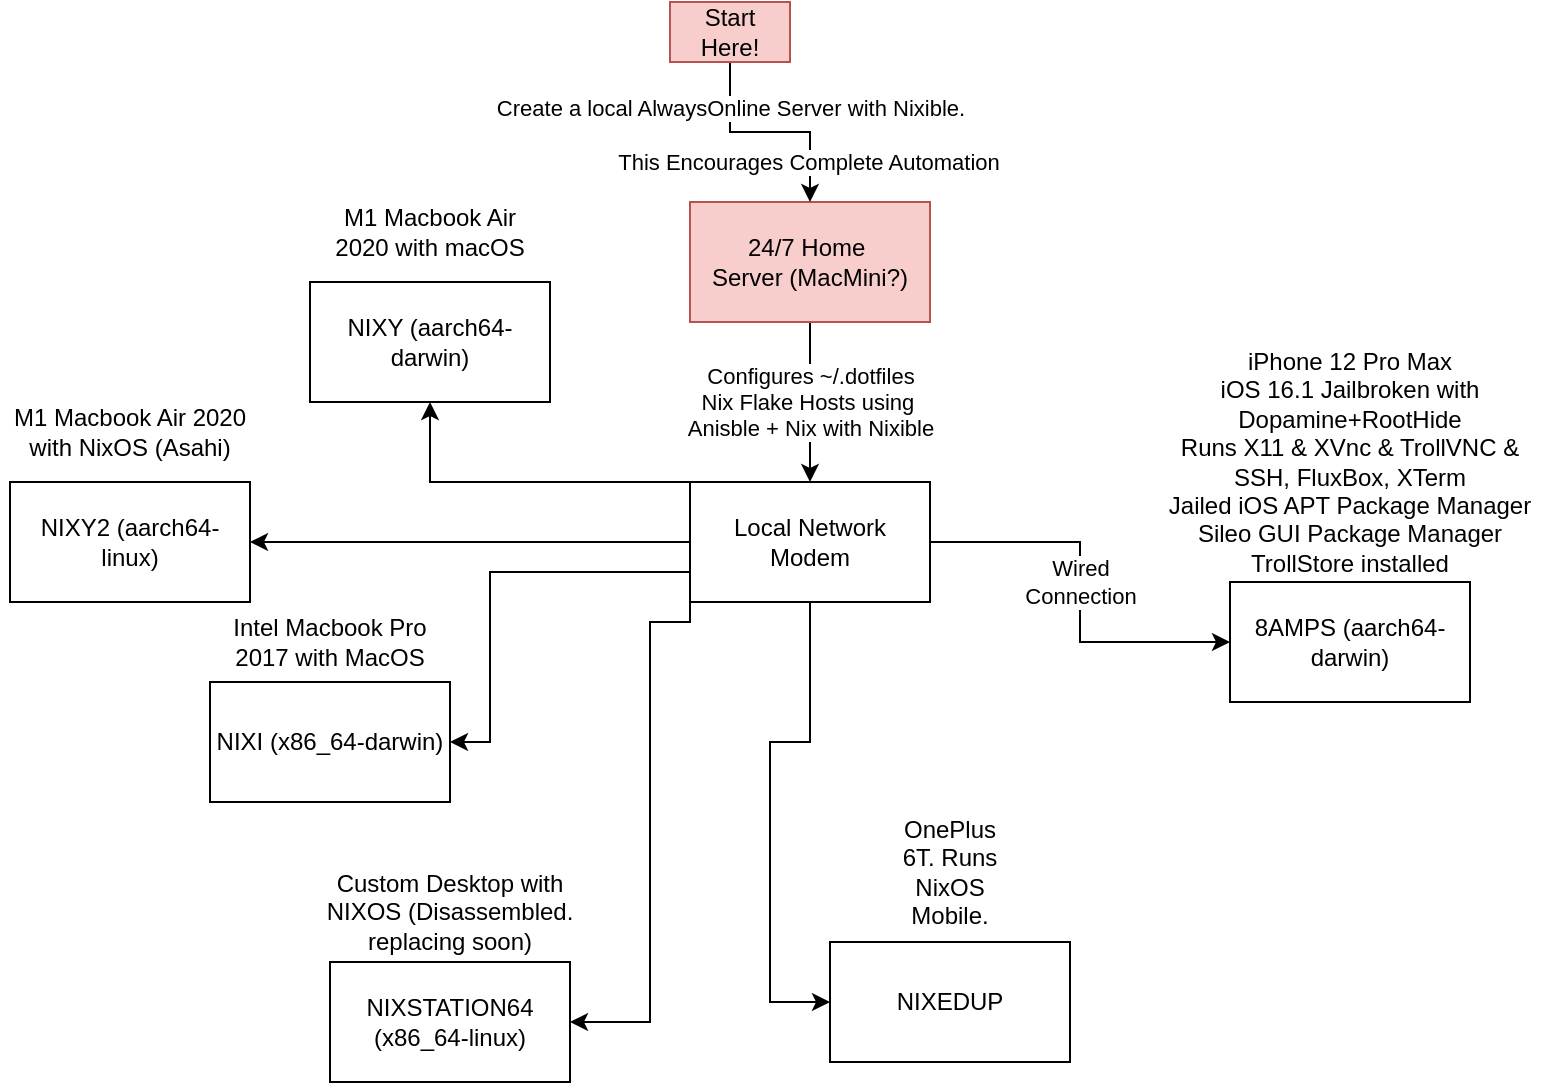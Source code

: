 <mxfile version="28.2.3">
  <diagram name="Page-1" id="A2PJj4b6LsWDSMQUGuEN">
    <mxGraphModel dx="1303" dy="312" grid="1" gridSize="10" guides="1" tooltips="1" connect="1" arrows="1" fold="1" page="1" pageScale="1" pageWidth="850" pageHeight="1100" math="0" shadow="0">
      <root>
        <mxCell id="0" />
        <mxCell id="1" parent="0" />
        <mxCell id="MtlewYbVIbxLeJqWz2Zs-9" style="edgeStyle=orthogonalEdgeStyle;rounded=0;orthogonalLoop=1;jettySize=auto;html=1;" edge="1" parent="1" source="MtlewYbVIbxLeJqWz2Zs-1" target="MtlewYbVIbxLeJqWz2Zs-8">
          <mxGeometry relative="1" as="geometry" />
        </mxCell>
        <mxCell id="MtlewYbVIbxLeJqWz2Zs-26" value="Configures ~/.dotfiles&lt;div&gt;Nix Flake Hosts using&amp;nbsp;&lt;/div&gt;&lt;div&gt;Anisble + Nix with Nixible&lt;/div&gt;" style="edgeLabel;html=1;align=center;verticalAlign=middle;resizable=0;points=[];" vertex="1" connectable="0" parent="MtlewYbVIbxLeJqWz2Zs-9">
          <mxGeometry x="-0.25" y="3" relative="1" as="geometry">
            <mxPoint x="-3" y="10" as="offset" />
          </mxGeometry>
        </mxCell>
        <mxCell id="MtlewYbVIbxLeJqWz2Zs-1" value="24/7 Home&amp;nbsp;&lt;div&gt;Server (MacMini?)&lt;/div&gt;" style="rounded=0;whiteSpace=wrap;html=1;fillColor=#f8cecc;strokeColor=#b85450;" vertex="1" parent="1">
          <mxGeometry x="230" y="130" width="120" height="60" as="geometry" />
        </mxCell>
        <mxCell id="MtlewYbVIbxLeJqWz2Zs-11" value="" style="edgeStyle=orthogonalEdgeStyle;rounded=0;orthogonalLoop=1;jettySize=auto;html=1;" edge="1" parent="1" source="MtlewYbVIbxLeJqWz2Zs-8" target="MtlewYbVIbxLeJqWz2Zs-10">
          <mxGeometry relative="1" as="geometry" />
        </mxCell>
        <mxCell id="MtlewYbVIbxLeJqWz2Zs-23" value="Wired&lt;div&gt;Connection&lt;/div&gt;" style="edgeLabel;html=1;align=center;verticalAlign=middle;resizable=0;points=[];" vertex="1" connectable="0" parent="MtlewYbVIbxLeJqWz2Zs-11">
          <mxGeometry x="-0.15" y="-1" relative="1" as="geometry">
            <mxPoint x="1" y="10" as="offset" />
          </mxGeometry>
        </mxCell>
        <mxCell id="MtlewYbVIbxLeJqWz2Zs-13" value="" style="edgeStyle=orthogonalEdgeStyle;rounded=0;orthogonalLoop=1;jettySize=auto;html=1;" edge="1" parent="1" source="MtlewYbVIbxLeJqWz2Zs-8" target="MtlewYbVIbxLeJqWz2Zs-12">
          <mxGeometry relative="1" as="geometry">
            <Array as="points">
              <mxPoint x="100" y="270" />
            </Array>
          </mxGeometry>
        </mxCell>
        <mxCell id="MtlewYbVIbxLeJqWz2Zs-18" style="edgeStyle=orthogonalEdgeStyle;rounded=0;orthogonalLoop=1;jettySize=auto;html=1;exitX=0;exitY=0.75;exitDx=0;exitDy=0;entryX=1;entryY=0.5;entryDx=0;entryDy=0;" edge="1" parent="1" source="MtlewYbVIbxLeJqWz2Zs-8" target="MtlewYbVIbxLeJqWz2Zs-17">
          <mxGeometry relative="1" as="geometry">
            <Array as="points">
              <mxPoint x="130" y="315" />
              <mxPoint x="130" y="400" />
            </Array>
          </mxGeometry>
        </mxCell>
        <mxCell id="MtlewYbVIbxLeJqWz2Zs-20" style="edgeStyle=orthogonalEdgeStyle;rounded=0;orthogonalLoop=1;jettySize=auto;html=1;exitX=0;exitY=1;exitDx=0;exitDy=0;entryX=1;entryY=0.5;entryDx=0;entryDy=0;" edge="1" parent="1" source="MtlewYbVIbxLeJqWz2Zs-8" target="MtlewYbVIbxLeJqWz2Zs-19">
          <mxGeometry relative="1" as="geometry">
            <Array as="points">
              <mxPoint x="230" y="340" />
              <mxPoint x="210" y="340" />
              <mxPoint x="210" y="540" />
            </Array>
          </mxGeometry>
        </mxCell>
        <mxCell id="MtlewYbVIbxLeJqWz2Zs-22" style="edgeStyle=orthogonalEdgeStyle;rounded=0;orthogonalLoop=1;jettySize=auto;html=1;" edge="1" parent="1" source="MtlewYbVIbxLeJqWz2Zs-8" target="MtlewYbVIbxLeJqWz2Zs-21">
          <mxGeometry relative="1" as="geometry">
            <Array as="points">
              <mxPoint x="290" y="400" />
              <mxPoint x="270" y="400" />
              <mxPoint x="270" y="530" />
            </Array>
          </mxGeometry>
        </mxCell>
        <mxCell id="MtlewYbVIbxLeJqWz2Zs-33" style="edgeStyle=orthogonalEdgeStyle;rounded=0;orthogonalLoop=1;jettySize=auto;html=1;exitX=0;exitY=0.5;exitDx=0;exitDy=0;entryX=1;entryY=0.5;entryDx=0;entryDy=0;" edge="1" parent="1" source="MtlewYbVIbxLeJqWz2Zs-8" target="MtlewYbVIbxLeJqWz2Zs-16">
          <mxGeometry relative="1" as="geometry" />
        </mxCell>
        <mxCell id="MtlewYbVIbxLeJqWz2Zs-8" value="Local Network Modem" style="rounded=0;whiteSpace=wrap;html=1;" vertex="1" parent="1">
          <mxGeometry x="230" y="270" width="120" height="60" as="geometry" />
        </mxCell>
        <mxCell id="MtlewYbVIbxLeJqWz2Zs-10" value="8AMPS (aarch64-darwin)" style="rounded=0;whiteSpace=wrap;html=1;" vertex="1" parent="1">
          <mxGeometry x="500" y="320" width="120" height="60" as="geometry" />
        </mxCell>
        <mxCell id="MtlewYbVIbxLeJqWz2Zs-12" value="NIXY (aarch64-darwin)" style="rounded=0;whiteSpace=wrap;html=1;" vertex="1" parent="1">
          <mxGeometry x="40" y="170" width="120" height="60" as="geometry" />
        </mxCell>
        <mxCell id="MtlewYbVIbxLeJqWz2Zs-16" value="NIXY2 (aarch64-linux)" style="rounded=0;whiteSpace=wrap;html=1;" vertex="1" parent="1">
          <mxGeometry x="-110" y="270" width="120" height="60" as="geometry" />
        </mxCell>
        <mxCell id="MtlewYbVIbxLeJqWz2Zs-17" value="NIXI (x86_64-darwin)" style="rounded=0;whiteSpace=wrap;html=1;" vertex="1" parent="1">
          <mxGeometry x="-10" y="370" width="120" height="60" as="geometry" />
        </mxCell>
        <mxCell id="MtlewYbVIbxLeJqWz2Zs-19" value="NIXSTATION64 (x86_64-linux)" style="rounded=0;whiteSpace=wrap;html=1;" vertex="1" parent="1">
          <mxGeometry x="50" y="510" width="120" height="60" as="geometry" />
        </mxCell>
        <mxCell id="MtlewYbVIbxLeJqWz2Zs-21" value="NIXEDUP" style="rounded=0;whiteSpace=wrap;html=1;" vertex="1" parent="1">
          <mxGeometry x="300" y="500" width="120" height="60" as="geometry" />
        </mxCell>
        <mxCell id="MtlewYbVIbxLeJqWz2Zs-25" style="edgeStyle=orthogonalEdgeStyle;rounded=0;orthogonalLoop=1;jettySize=auto;html=1;" edge="1" parent="1" source="MtlewYbVIbxLeJqWz2Zs-24" target="MtlewYbVIbxLeJqWz2Zs-1">
          <mxGeometry relative="1" as="geometry" />
        </mxCell>
        <mxCell id="MtlewYbVIbxLeJqWz2Zs-27" value="Create a local AlwaysOnline Server with Nixible." style="edgeLabel;html=1;align=center;verticalAlign=middle;resizable=0;points=[];" vertex="1" connectable="0" parent="MtlewYbVIbxLeJqWz2Zs-25">
          <mxGeometry x="-0.582" relative="1" as="geometry">
            <mxPoint as="offset" />
          </mxGeometry>
        </mxCell>
        <mxCell id="MtlewYbVIbxLeJqWz2Zs-31" value="This Encourages Complete Automation" style="edgeLabel;html=1;align=center;verticalAlign=middle;resizable=0;points=[];" vertex="1" connectable="0" parent="MtlewYbVIbxLeJqWz2Zs-25">
          <mxGeometry x="0.45" y="-1" relative="1" as="geometry">
            <mxPoint y="10" as="offset" />
          </mxGeometry>
        </mxCell>
        <mxCell id="MtlewYbVIbxLeJqWz2Zs-24" value="Start Here!" style="text;html=1;align=center;verticalAlign=middle;whiteSpace=wrap;rounded=0;fillColor=#f8cecc;strokeColor=#b85450;" vertex="1" parent="1">
          <mxGeometry x="220" y="30" width="60" height="30" as="geometry" />
        </mxCell>
        <mxCell id="MtlewYbVIbxLeJqWz2Zs-29" value="iPhone 12 Pro Max&lt;div&gt;iOS 16.1 Jailbroken with Dopamine+RootHide&lt;div&gt;Runs X11 &amp;amp; XVnc &amp;amp; TrollVNC &amp;amp; SSH, FluxBox, XTerm&lt;/div&gt;&lt;/div&gt;&lt;div&gt;Jailed iOS APT Package Manager&lt;/div&gt;&lt;div&gt;Sileo GUI Package Manager&lt;/div&gt;&lt;div&gt;TrollStore installed&lt;/div&gt;" style="text;html=1;align=center;verticalAlign=middle;whiteSpace=wrap;rounded=0;" vertex="1" parent="1">
          <mxGeometry x="465" y="210" width="190" height="100" as="geometry" />
        </mxCell>
        <mxCell id="MtlewYbVIbxLeJqWz2Zs-30" value="OnePlus 6T. Runs NixOS Mobile." style="text;html=1;align=center;verticalAlign=middle;whiteSpace=wrap;rounded=0;" vertex="1" parent="1">
          <mxGeometry x="330" y="450" width="60" height="30" as="geometry" />
        </mxCell>
        <mxCell id="MtlewYbVIbxLeJqWz2Zs-32" value="M1 Macbook Air 2020 with macOS" style="text;html=1;align=center;verticalAlign=middle;whiteSpace=wrap;rounded=0;" vertex="1" parent="1">
          <mxGeometry x="50" y="130" width="100" height="30" as="geometry" />
        </mxCell>
        <mxCell id="MtlewYbVIbxLeJqWz2Zs-34" value="M1 Macbook Air 2020 with NixOS (Asahi)" style="text;html=1;align=center;verticalAlign=middle;whiteSpace=wrap;rounded=0;" vertex="1" parent="1">
          <mxGeometry x="-115" y="230" width="130" height="30" as="geometry" />
        </mxCell>
        <mxCell id="MtlewYbVIbxLeJqWz2Zs-35" value="Intel Macbook Pro 2017 with MacOS" style="text;html=1;align=center;verticalAlign=middle;whiteSpace=wrap;rounded=0;" vertex="1" parent="1">
          <mxGeometry y="335" width="100" height="30" as="geometry" />
        </mxCell>
        <mxCell id="MtlewYbVIbxLeJqWz2Zs-38" value="Custom Desktop with NIXOS (Disassembled. replacing soon)" style="text;html=1;align=center;verticalAlign=middle;whiteSpace=wrap;rounded=0;" vertex="1" parent="1">
          <mxGeometry x="40" y="470" width="140" height="30" as="geometry" />
        </mxCell>
      </root>
    </mxGraphModel>
  </diagram>
</mxfile>
